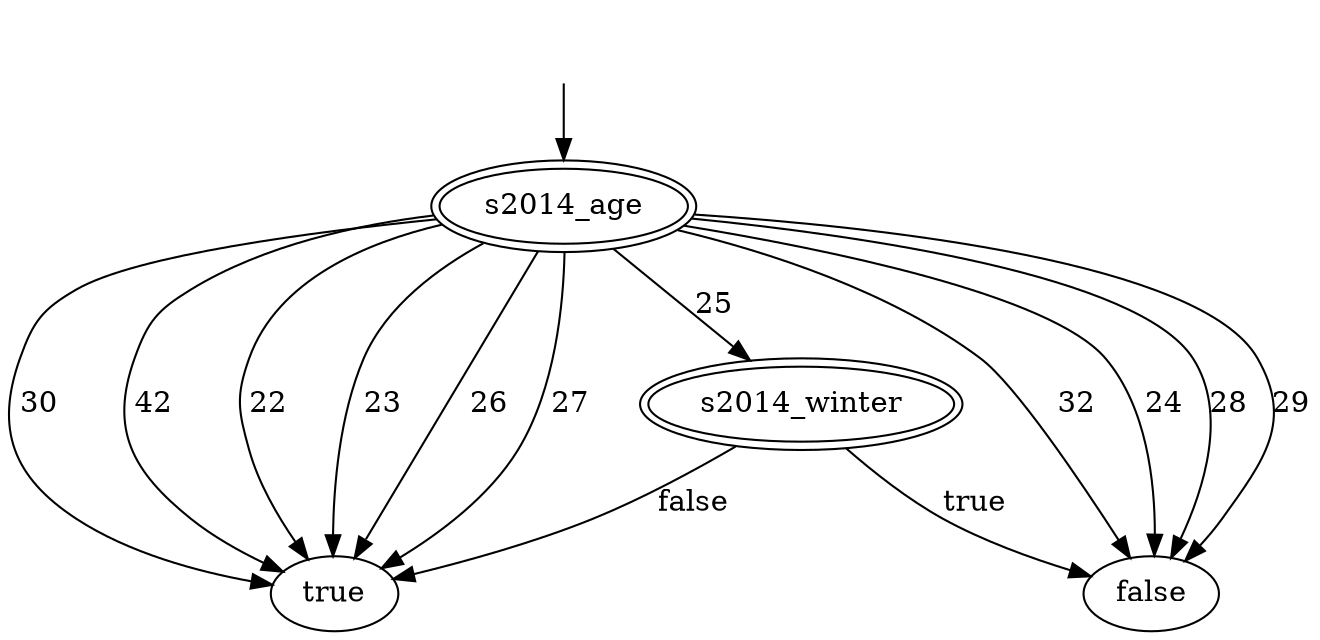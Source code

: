 digraph G {
node0 [style=invis]
node0 -> "s2014_age" [label=""]
"s2014_age"[label="s2014_age",peripheries=2]
"s2014_age" -> "true" [label="30"]
"true"[label="true"]
"s2014_age" -> "true" [label="42"]
"true"[label="true"]
"s2014_age" -> "false" [label="32"]
"false"[label="false"]
"s2014_age" -> "true" [label="22"]
"true"[label="true"]
"s2014_age" -> "true" [label="23"]
"true"[label="true"]
"s2014_age" -> "false" [label="24"]
"false"[label="false"]
"s2014_age" -> "s2014_winter" [label="25"]
"s2014_winter"[label="s2014_winter",peripheries=2]
"s2014_winter" -> "false" [label="true"]
"false"[label="false"]
"s2014_winter" -> "true" [label="false"]
"true"[label="true"]
"s2014_age" -> "true" [label="26"]
"true"[label="true"]
"s2014_age" -> "true" [label="27"]
"true"[label="true"]
"s2014_age" -> "false" [label="28"]
"false"[label="false"]
"s2014_age" -> "false" [label="29"]
"false"[label="false"]
}
